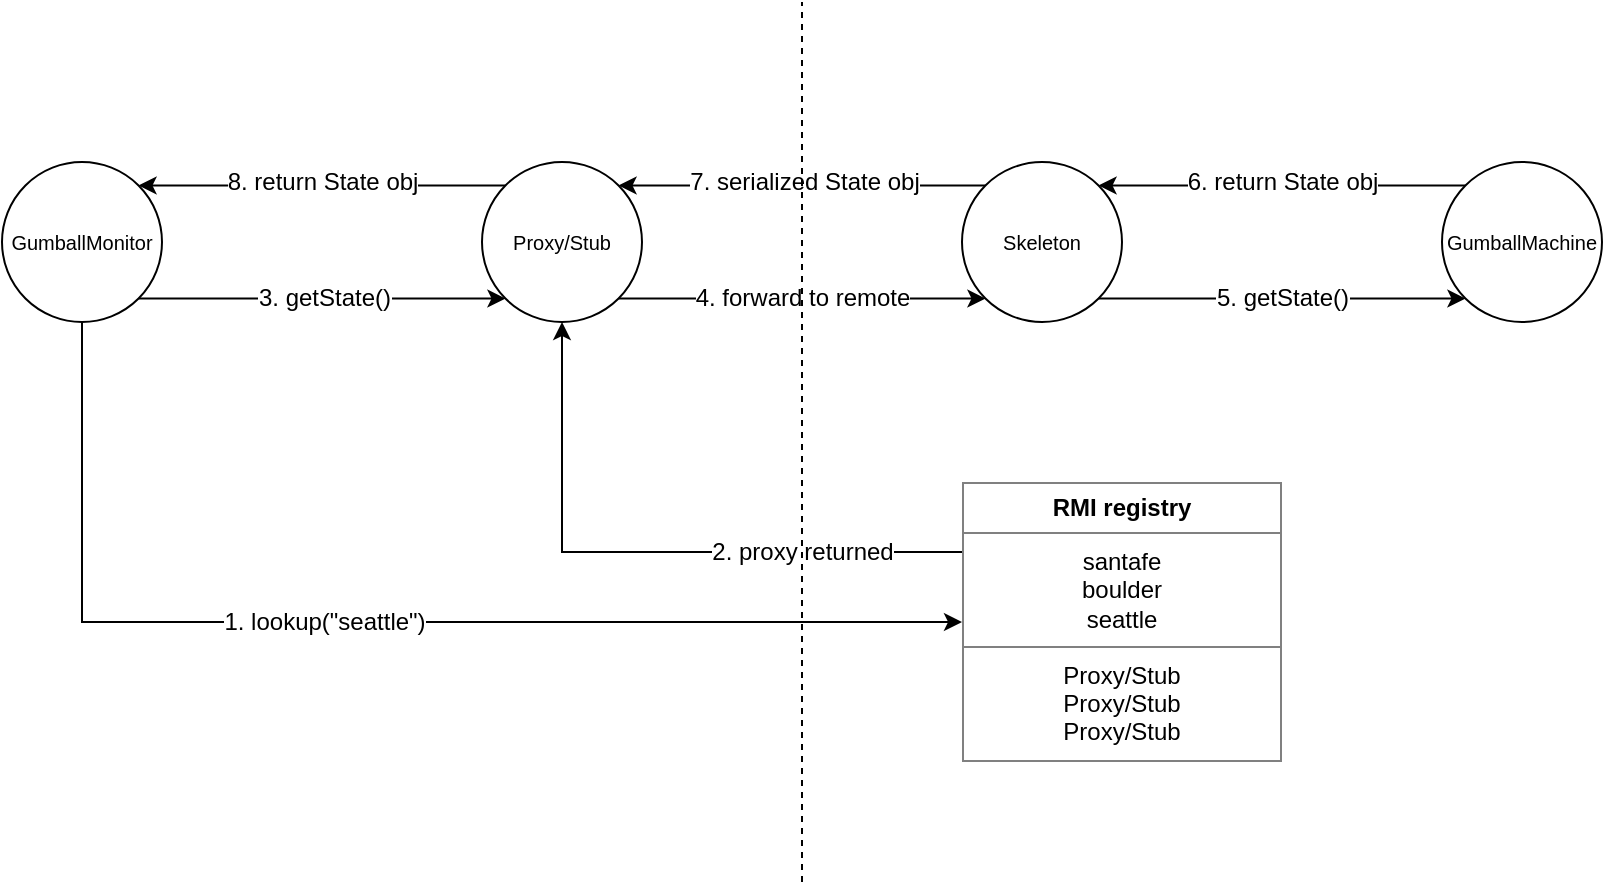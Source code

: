 <mxfile version="10.8.0" type="device"><diagram id="IKJJF1isRBdrlgURXIZ3" name="Page-1"><mxGraphModel dx="1010" dy="609" grid="1" gridSize="10" guides="1" tooltips="1" connect="1" arrows="1" fold="1" page="1" pageScale="1" pageWidth="850" pageHeight="1100" math="0" shadow="0"><root><mxCell id="0"/><mxCell id="1" parent="0"/><mxCell id="0K7g0Ev35a1muZ45KaJd-7" style="edgeStyle=orthogonalEdgeStyle;rounded=0;orthogonalLoop=1;jettySize=auto;html=1;exitX=0.5;exitY=1;exitDx=0;exitDy=0;entryX=0;entryY=0.5;entryDx=0;entryDy=0;" edge="1" parent="1" source="0K7g0Ev35a1muZ45KaJd-1" target="0K7g0Ev35a1muZ45KaJd-6"><mxGeometry relative="1" as="geometry"/></mxCell><mxCell id="0K7g0Ev35a1muZ45KaJd-17" value="1. lookup(&quot;seattle&quot;)" style="text;html=1;resizable=0;points=[];align=center;verticalAlign=middle;labelBackgroundColor=#ffffff;" vertex="1" connectable="0" parent="0K7g0Ev35a1muZ45KaJd-7"><mxGeometry x="0.015" relative="1" as="geometry"><mxPoint x="-29" as="offset"/></mxGeometry></mxCell><mxCell id="0K7g0Ev35a1muZ45KaJd-15" style="edgeStyle=orthogonalEdgeStyle;rounded=0;orthogonalLoop=1;jettySize=auto;html=1;exitX=1;exitY=1;exitDx=0;exitDy=0;entryX=0;entryY=1;entryDx=0;entryDy=0;" edge="1" parent="1" source="0K7g0Ev35a1muZ45KaJd-1" target="0K7g0Ev35a1muZ45KaJd-2"><mxGeometry relative="1" as="geometry"/></mxCell><mxCell id="0K7g0Ev35a1muZ45KaJd-19" value="3. getState()" style="text;html=1;resizable=0;points=[];align=center;verticalAlign=middle;labelBackgroundColor=#ffffff;" vertex="1" connectable="0" parent="0K7g0Ev35a1muZ45KaJd-15"><mxGeometry x="-0.204" y="-1" relative="1" as="geometry"><mxPoint x="19" y="-2" as="offset"/></mxGeometry></mxCell><mxCell id="0K7g0Ev35a1muZ45KaJd-1" value="&lt;font style=&quot;font-size: 10px&quot;&gt;GumballMonitor&lt;/font&gt;&lt;br&gt;" style="ellipse;whiteSpace=wrap;html=1;aspect=fixed;" vertex="1" parent="1"><mxGeometry x="40" y="200" width="80" height="80" as="geometry"/></mxCell><mxCell id="0K7g0Ev35a1muZ45KaJd-11" style="edgeStyle=orthogonalEdgeStyle;rounded=0;orthogonalLoop=1;jettySize=auto;html=1;exitX=1;exitY=1;exitDx=0;exitDy=0;entryX=0;entryY=1;entryDx=0;entryDy=0;" edge="1" parent="1" source="0K7g0Ev35a1muZ45KaJd-2" target="0K7g0Ev35a1muZ45KaJd-3"><mxGeometry relative="1" as="geometry"/></mxCell><mxCell id="0K7g0Ev35a1muZ45KaJd-20" value="4. forward to remote" style="text;html=1;resizable=0;points=[];align=center;verticalAlign=middle;labelBackgroundColor=#ffffff;" vertex="1" connectable="0" parent="0K7g0Ev35a1muZ45KaJd-11"><mxGeometry x="-0.22" relative="1" as="geometry"><mxPoint x="20" y="-1" as="offset"/></mxGeometry></mxCell><mxCell id="0K7g0Ev35a1muZ45KaJd-16" style="edgeStyle=orthogonalEdgeStyle;rounded=0;orthogonalLoop=1;jettySize=auto;html=1;exitX=0;exitY=0;exitDx=0;exitDy=0;entryX=1;entryY=0;entryDx=0;entryDy=0;" edge="1" parent="1" source="0K7g0Ev35a1muZ45KaJd-2" target="0K7g0Ev35a1muZ45KaJd-1"><mxGeometry relative="1" as="geometry"><Array as="points"><mxPoint x="220" y="212"/><mxPoint x="220" y="212"/></Array></mxGeometry></mxCell><mxCell id="0K7g0Ev35a1muZ45KaJd-25" value="8. return State obj" style="text;html=1;resizable=0;points=[];align=center;verticalAlign=middle;labelBackgroundColor=#ffffff;" vertex="1" connectable="0" parent="0K7g0Ev35a1muZ45KaJd-16"><mxGeometry x="0.385" y="4" relative="1" as="geometry"><mxPoint x="35" y="-6" as="offset"/></mxGeometry></mxCell><mxCell id="0K7g0Ev35a1muZ45KaJd-2" value="&lt;font style=&quot;font-size: 10px&quot;&gt;Proxy/Stub&lt;/font&gt;" style="ellipse;whiteSpace=wrap;html=1;aspect=fixed;" vertex="1" parent="1"><mxGeometry x="280" y="200" width="80" height="80" as="geometry"/></mxCell><mxCell id="0K7g0Ev35a1muZ45KaJd-12" style="edgeStyle=orthogonalEdgeStyle;rounded=0;orthogonalLoop=1;jettySize=auto;html=1;exitX=1;exitY=1;exitDx=0;exitDy=0;entryX=0;entryY=1;entryDx=0;entryDy=0;" edge="1" parent="1" source="0K7g0Ev35a1muZ45KaJd-3" target="0K7g0Ev35a1muZ45KaJd-4"><mxGeometry relative="1" as="geometry"/></mxCell><mxCell id="0K7g0Ev35a1muZ45KaJd-21" value="5. getState()" style="text;html=1;resizable=0;points=[];align=center;verticalAlign=middle;labelBackgroundColor=#ffffff;" vertex="1" connectable="0" parent="0K7g0Ev35a1muZ45KaJd-12"><mxGeometry x="-0.231" y="1" relative="1" as="geometry"><mxPoint x="21" as="offset"/></mxGeometry></mxCell><mxCell id="0K7g0Ev35a1muZ45KaJd-14" style="edgeStyle=orthogonalEdgeStyle;rounded=0;orthogonalLoop=1;jettySize=auto;html=1;exitX=0;exitY=0;exitDx=0;exitDy=0;entryX=1;entryY=0;entryDx=0;entryDy=0;" edge="1" parent="1" source="0K7g0Ev35a1muZ45KaJd-3" target="0K7g0Ev35a1muZ45KaJd-2"><mxGeometry relative="1" as="geometry"/></mxCell><mxCell id="0K7g0Ev35a1muZ45KaJd-24" value="7. serialized State obj" style="text;html=1;resizable=0;points=[];align=center;verticalAlign=middle;labelBackgroundColor=#ffffff;" vertex="1" connectable="0" parent="0K7g0Ev35a1muZ45KaJd-14"><mxGeometry x="0.354" y="1" relative="1" as="geometry"><mxPoint x="33" y="-3" as="offset"/></mxGeometry></mxCell><mxCell id="0K7g0Ev35a1muZ45KaJd-3" value="&lt;font style=&quot;font-size: 10px&quot;&gt;Skeleton&lt;/font&gt;" style="ellipse;whiteSpace=wrap;html=1;aspect=fixed;" vertex="1" parent="1"><mxGeometry x="520" y="200" width="80" height="80" as="geometry"/></mxCell><mxCell id="0K7g0Ev35a1muZ45KaJd-13" style="edgeStyle=orthogonalEdgeStyle;rounded=0;orthogonalLoop=1;jettySize=auto;html=1;exitX=0;exitY=0;exitDx=0;exitDy=0;entryX=1;entryY=0;entryDx=0;entryDy=0;" edge="1" parent="1" source="0K7g0Ev35a1muZ45KaJd-4" target="0K7g0Ev35a1muZ45KaJd-3"><mxGeometry relative="1" as="geometry"/></mxCell><mxCell id="0K7g0Ev35a1muZ45KaJd-23" value="6. return State obj" style="text;html=1;resizable=0;points=[];align=center;verticalAlign=middle;labelBackgroundColor=#ffffff;" vertex="1" connectable="0" parent="0K7g0Ev35a1muZ45KaJd-13"><mxGeometry x="0.262" y="-1" relative="1" as="geometry"><mxPoint x="24" y="-1" as="offset"/></mxGeometry></mxCell><mxCell id="0K7g0Ev35a1muZ45KaJd-4" value="&lt;font style=&quot;font-size: 10px&quot;&gt;GumballMachine&lt;/font&gt;" style="ellipse;whiteSpace=wrap;html=1;aspect=fixed;" vertex="1" parent="1"><mxGeometry x="760" y="200" width="80" height="80" as="geometry"/></mxCell><mxCell id="0K7g0Ev35a1muZ45KaJd-8" style="edgeStyle=orthogonalEdgeStyle;rounded=0;orthogonalLoop=1;jettySize=auto;html=1;exitX=0;exitY=0.25;exitDx=0;exitDy=0;" edge="1" parent="1" source="0K7g0Ev35a1muZ45KaJd-6" target="0K7g0Ev35a1muZ45KaJd-2"><mxGeometry relative="1" as="geometry"/></mxCell><mxCell id="0K7g0Ev35a1muZ45KaJd-18" value="2. proxy returned" style="text;html=1;resizable=0;points=[];align=center;verticalAlign=middle;labelBackgroundColor=#ffffff;" vertex="1" connectable="0" parent="0K7g0Ev35a1muZ45KaJd-8"><mxGeometry x="-0.085" relative="1" as="geometry"><mxPoint x="64" as="offset"/></mxGeometry></mxCell><mxCell id="0K7g0Ev35a1muZ45KaJd-6" value="&lt;table border=&quot;1&quot; width=&quot;100%&quot; cellpadding=&quot;4&quot; style=&quot;width: 100% ; height: 100% ; border-collapse: collapse&quot;&gt;&lt;tbody&gt;&lt;tr&gt;&lt;th align=&quot;center&quot;&gt;&lt;b&gt;RMI registry&lt;/b&gt;&lt;/th&gt;&lt;/tr&gt;&lt;tr&gt;&lt;td align=&quot;center&quot;&gt;santafe&lt;br&gt;boulder&lt;br&gt;seattle&lt;/td&gt;&lt;/tr&gt;&lt;tr&gt;&lt;td align=&quot;center&quot;&gt;Proxy/Stub&lt;br&gt;Proxy/Stub&lt;br&gt;Proxy/Stub&lt;br&gt;&lt;/td&gt;&lt;/tr&gt;&lt;/tbody&gt;&lt;/table&gt;" style="text;html=1;strokeColor=none;fillColor=none;overflow=fill;" vertex="1" parent="1"><mxGeometry x="520" y="360" width="160" height="140" as="geometry"/></mxCell><mxCell id="0K7g0Ev35a1muZ45KaJd-10" value="" style="endArrow=none;dashed=1;html=1;" edge="1" parent="1"><mxGeometry width="50" height="50" relative="1" as="geometry"><mxPoint x="440" y="560" as="sourcePoint"/><mxPoint x="440" y="120" as="targetPoint"/></mxGeometry></mxCell></root></mxGraphModel></diagram></mxfile>